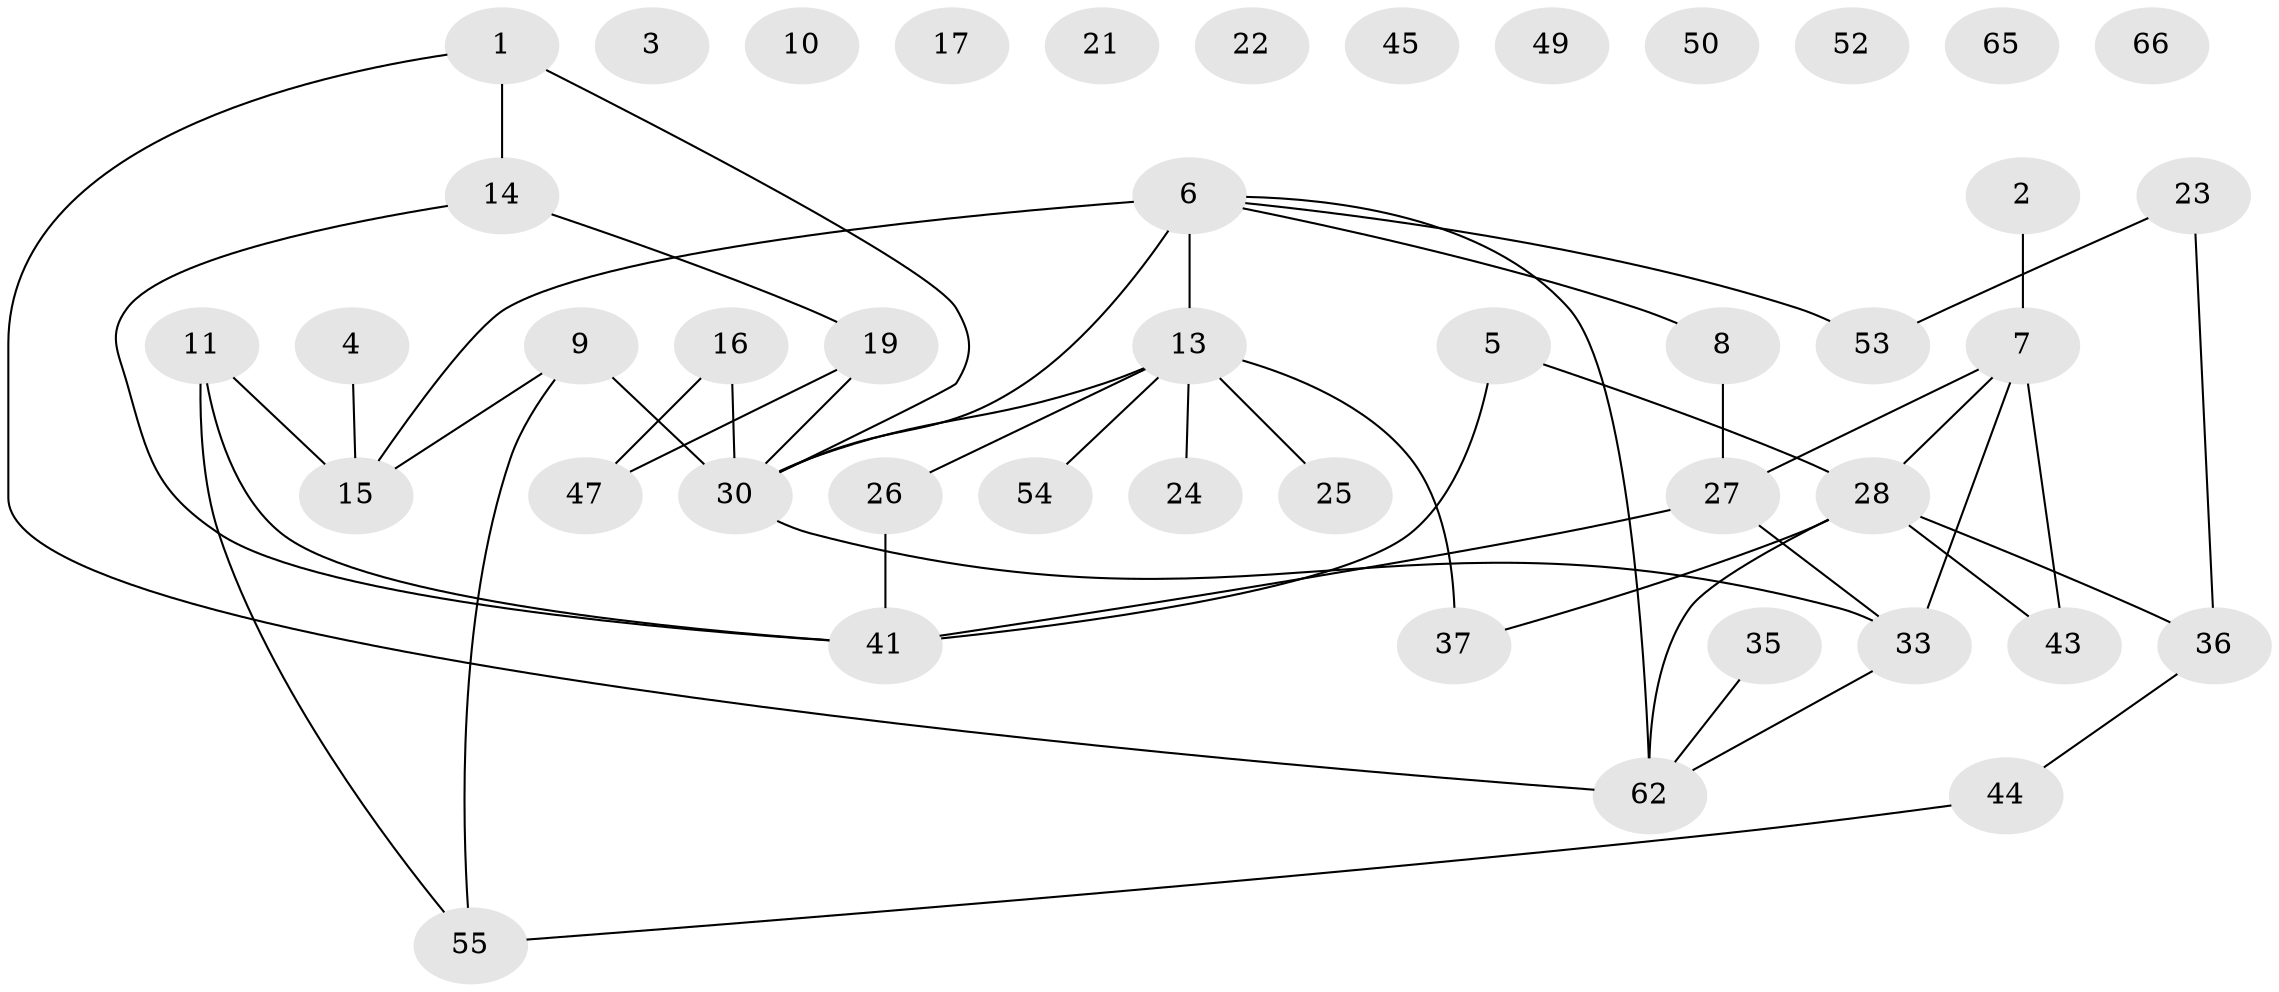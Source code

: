 // original degree distribution, {3: 0.21212121212121213, 2: 0.30303030303030304, 0: 0.16666666666666666, 1: 0.13636363636363635, 5: 0.07575757575757576, 4: 0.09090909090909091, 6: 0.015151515151515152}
// Generated by graph-tools (version 1.1) at 2025/41/03/06/25 10:41:19]
// undirected, 44 vertices, 50 edges
graph export_dot {
graph [start="1"]
  node [color=gray90,style=filled];
  1;
  2 [super="+12"];
  3;
  4;
  5;
  6 [super="+48"];
  7 [super="+20"];
  8 [super="+29"];
  9 [super="+31"];
  10;
  11 [super="+51"];
  13 [super="+46"];
  14 [super="+39"];
  15 [super="+61"];
  16 [super="+18"];
  17;
  19 [super="+56"];
  21;
  22;
  23;
  24;
  25;
  26 [super="+32"];
  27 [super="+60"];
  28 [super="+34"];
  30 [super="+42"];
  33 [super="+40"];
  35 [super="+38"];
  36 [super="+57"];
  37 [super="+64"];
  41 [super="+59"];
  43;
  44;
  45;
  47;
  49;
  50;
  52;
  53 [super="+58"];
  54;
  55;
  62 [super="+63"];
  65;
  66;
  1 -- 14;
  1 -- 30;
  1 -- 62;
  2 -- 7;
  4 -- 15;
  5 -- 28;
  5 -- 41;
  6 -- 13;
  6 -- 15 [weight=2];
  6 -- 53;
  6 -- 8;
  6 -- 62;
  6 -- 30;
  7 -- 28;
  7 -- 27;
  7 -- 43;
  7 -- 33;
  8 -- 27;
  9 -- 55;
  9 -- 15;
  9 -- 30;
  11 -- 55;
  11 -- 15;
  11 -- 41;
  13 -- 24;
  13 -- 54;
  13 -- 25;
  13 -- 26;
  13 -- 30;
  13 -- 37;
  14 -- 19;
  14 -- 41;
  16 -- 47;
  16 -- 30;
  19 -- 47;
  19 -- 30;
  23 -- 36;
  23 -- 53;
  26 -- 41;
  27 -- 33;
  27 -- 41;
  28 -- 43;
  28 -- 62;
  28 -- 36;
  28 -- 37;
  30 -- 33;
  33 -- 62;
  35 -- 62;
  36 -- 44;
  44 -- 55;
}
